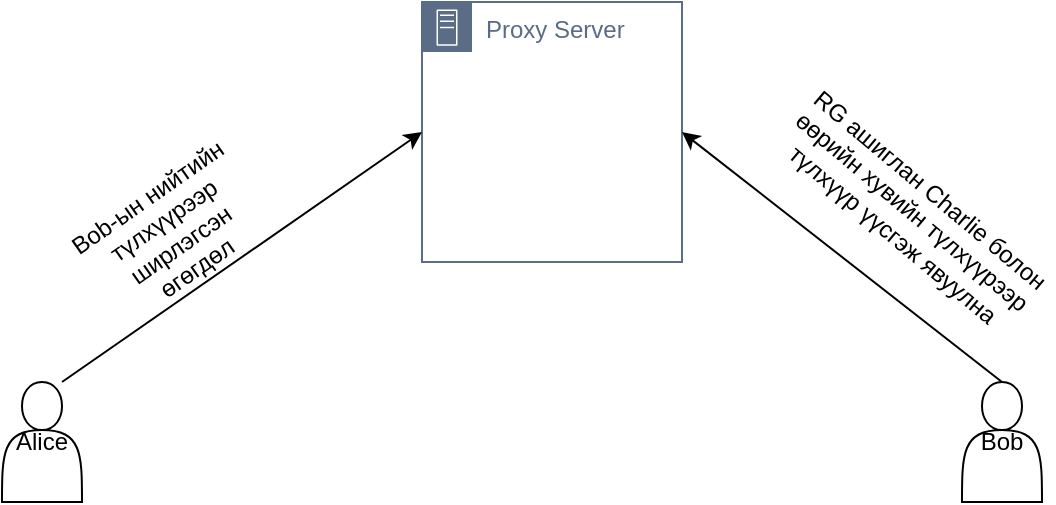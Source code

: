 <mxfile version="21.2.2" type="github">
  <diagram name="Page-1" id="Rq3Q4BhCuvKfKIIZRxey">
    <mxGraphModel dx="1434" dy="774" grid="1" gridSize="10" guides="1" tooltips="1" connect="1" arrows="1" fold="1" page="1" pageScale="1" pageWidth="850" pageHeight="1100" math="0" shadow="0">
      <root>
        <mxCell id="0" />
        <mxCell id="1" parent="0" />
        <mxCell id="wFTgeDRGnWRpIOXT3_nk-1" value="Proxy Server" style="points=[[0,0],[0.25,0],[0.5,0],[0.75,0],[1,0],[1,0.25],[1,0.5],[1,0.75],[1,1],[0.75,1],[0.5,1],[0.25,1],[0,1],[0,0.75],[0,0.5],[0,0.25]];outlineConnect=0;gradientColor=none;html=1;whiteSpace=wrap;fontSize=12;fontStyle=0;container=1;pointerEvents=0;collapsible=0;recursiveResize=0;shape=mxgraph.aws4.group;grIcon=mxgraph.aws4.group_on_premise;strokeColor=#5A6C86;fillColor=none;verticalAlign=top;align=left;spacingLeft=30;fontColor=#5A6C86;dashed=0;" vertex="1" parent="1">
          <mxGeometry x="340" y="190" width="130" height="130" as="geometry" />
        </mxCell>
        <mxCell id="wFTgeDRGnWRpIOXT3_nk-2" value="Alice" style="shape=actor;whiteSpace=wrap;html=1;" vertex="1" parent="1">
          <mxGeometry x="130" y="380" width="40" height="60" as="geometry" />
        </mxCell>
        <mxCell id="wFTgeDRGnWRpIOXT3_nk-3" value="Bob" style="shape=actor;whiteSpace=wrap;html=1;" vertex="1" parent="1">
          <mxGeometry x="610" y="380" width="40" height="60" as="geometry" />
        </mxCell>
        <mxCell id="wFTgeDRGnWRpIOXT3_nk-4" value="" style="endArrow=classic;html=1;rounded=0;exitX=0.75;exitY=0;exitDx=0;exitDy=0;exitPerimeter=0;entryX=0;entryY=0.5;entryDx=0;entryDy=0;" edge="1" parent="1" source="wFTgeDRGnWRpIOXT3_nk-2" target="wFTgeDRGnWRpIOXT3_nk-1">
          <mxGeometry width="50" height="50" relative="1" as="geometry">
            <mxPoint x="380" y="410" as="sourcePoint" />
            <mxPoint x="430" y="360" as="targetPoint" />
          </mxGeometry>
        </mxCell>
        <mxCell id="wFTgeDRGnWRpIOXT3_nk-5" value="Bob-ын нийтийн түлхүүрээр&lt;br&gt;ширлэгсэн&lt;br&gt;өгөгдөл" style="text;html=1;strokeColor=none;fillColor=none;align=center;verticalAlign=middle;whiteSpace=wrap;rounded=0;rotation=-35;" vertex="1" parent="1">
          <mxGeometry x="140" y="290" width="150" height="30" as="geometry" />
        </mxCell>
        <mxCell id="wFTgeDRGnWRpIOXT3_nk-6" value="" style="endArrow=classic;html=1;rounded=0;exitX=0.5;exitY=0;exitDx=0;exitDy=0;entryX=1;entryY=0.5;entryDx=0;entryDy=0;" edge="1" parent="1" source="wFTgeDRGnWRpIOXT3_nk-3" target="wFTgeDRGnWRpIOXT3_nk-1">
          <mxGeometry width="50" height="50" relative="1" as="geometry">
            <mxPoint x="420" y="280" as="sourcePoint" />
            <mxPoint x="490" y="260" as="targetPoint" />
          </mxGeometry>
        </mxCell>
        <mxCell id="wFTgeDRGnWRpIOXT3_nk-7" value="RG ашиглан Charlie болон өөрийн хувийн түлхүүрээр түлхүүр үүсгэж явуулна" style="text;html=1;strokeColor=none;fillColor=none;align=center;verticalAlign=middle;whiteSpace=wrap;rounded=0;rotation=40;" vertex="1" parent="1">
          <mxGeometry x="510" y="280" width="150" height="30" as="geometry" />
        </mxCell>
      </root>
    </mxGraphModel>
  </diagram>
</mxfile>
